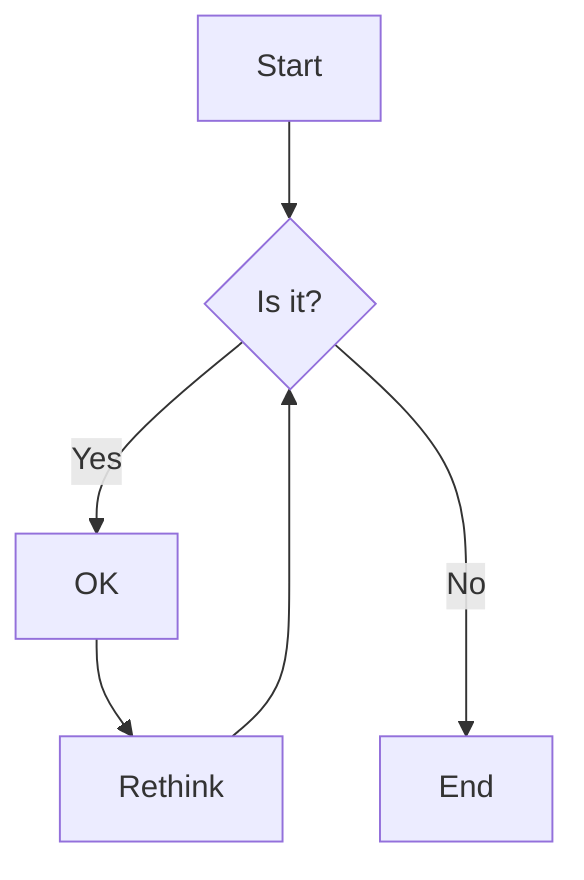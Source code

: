 flowchart TD
    A[Start] --> B{Is it?}
    B -->|Yes| C[OK]
    C --> D[Rethink]
    D --> B
    B --->|No| E[End]